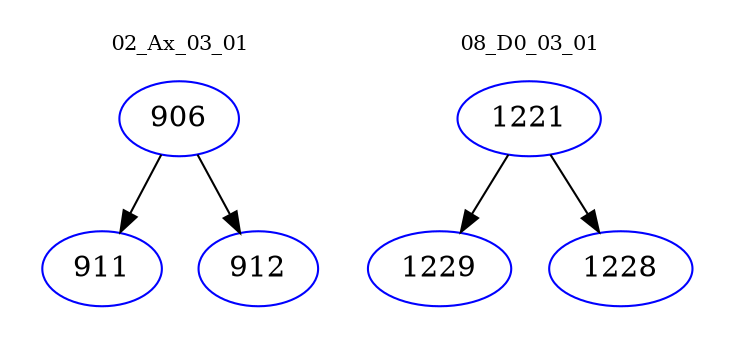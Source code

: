 digraph{
subgraph cluster_0 {
color = white
label = "02_Ax_03_01";
fontsize=10;
T0_906 [label="906", color="blue"]
T0_906 -> T0_911 [color="black"]
T0_911 [label="911", color="blue"]
T0_906 -> T0_912 [color="black"]
T0_912 [label="912", color="blue"]
}
subgraph cluster_1 {
color = white
label = "08_D0_03_01";
fontsize=10;
T1_1221 [label="1221", color="blue"]
T1_1221 -> T1_1229 [color="black"]
T1_1229 [label="1229", color="blue"]
T1_1221 -> T1_1228 [color="black"]
T1_1228 [label="1228", color="blue"]
}
}
